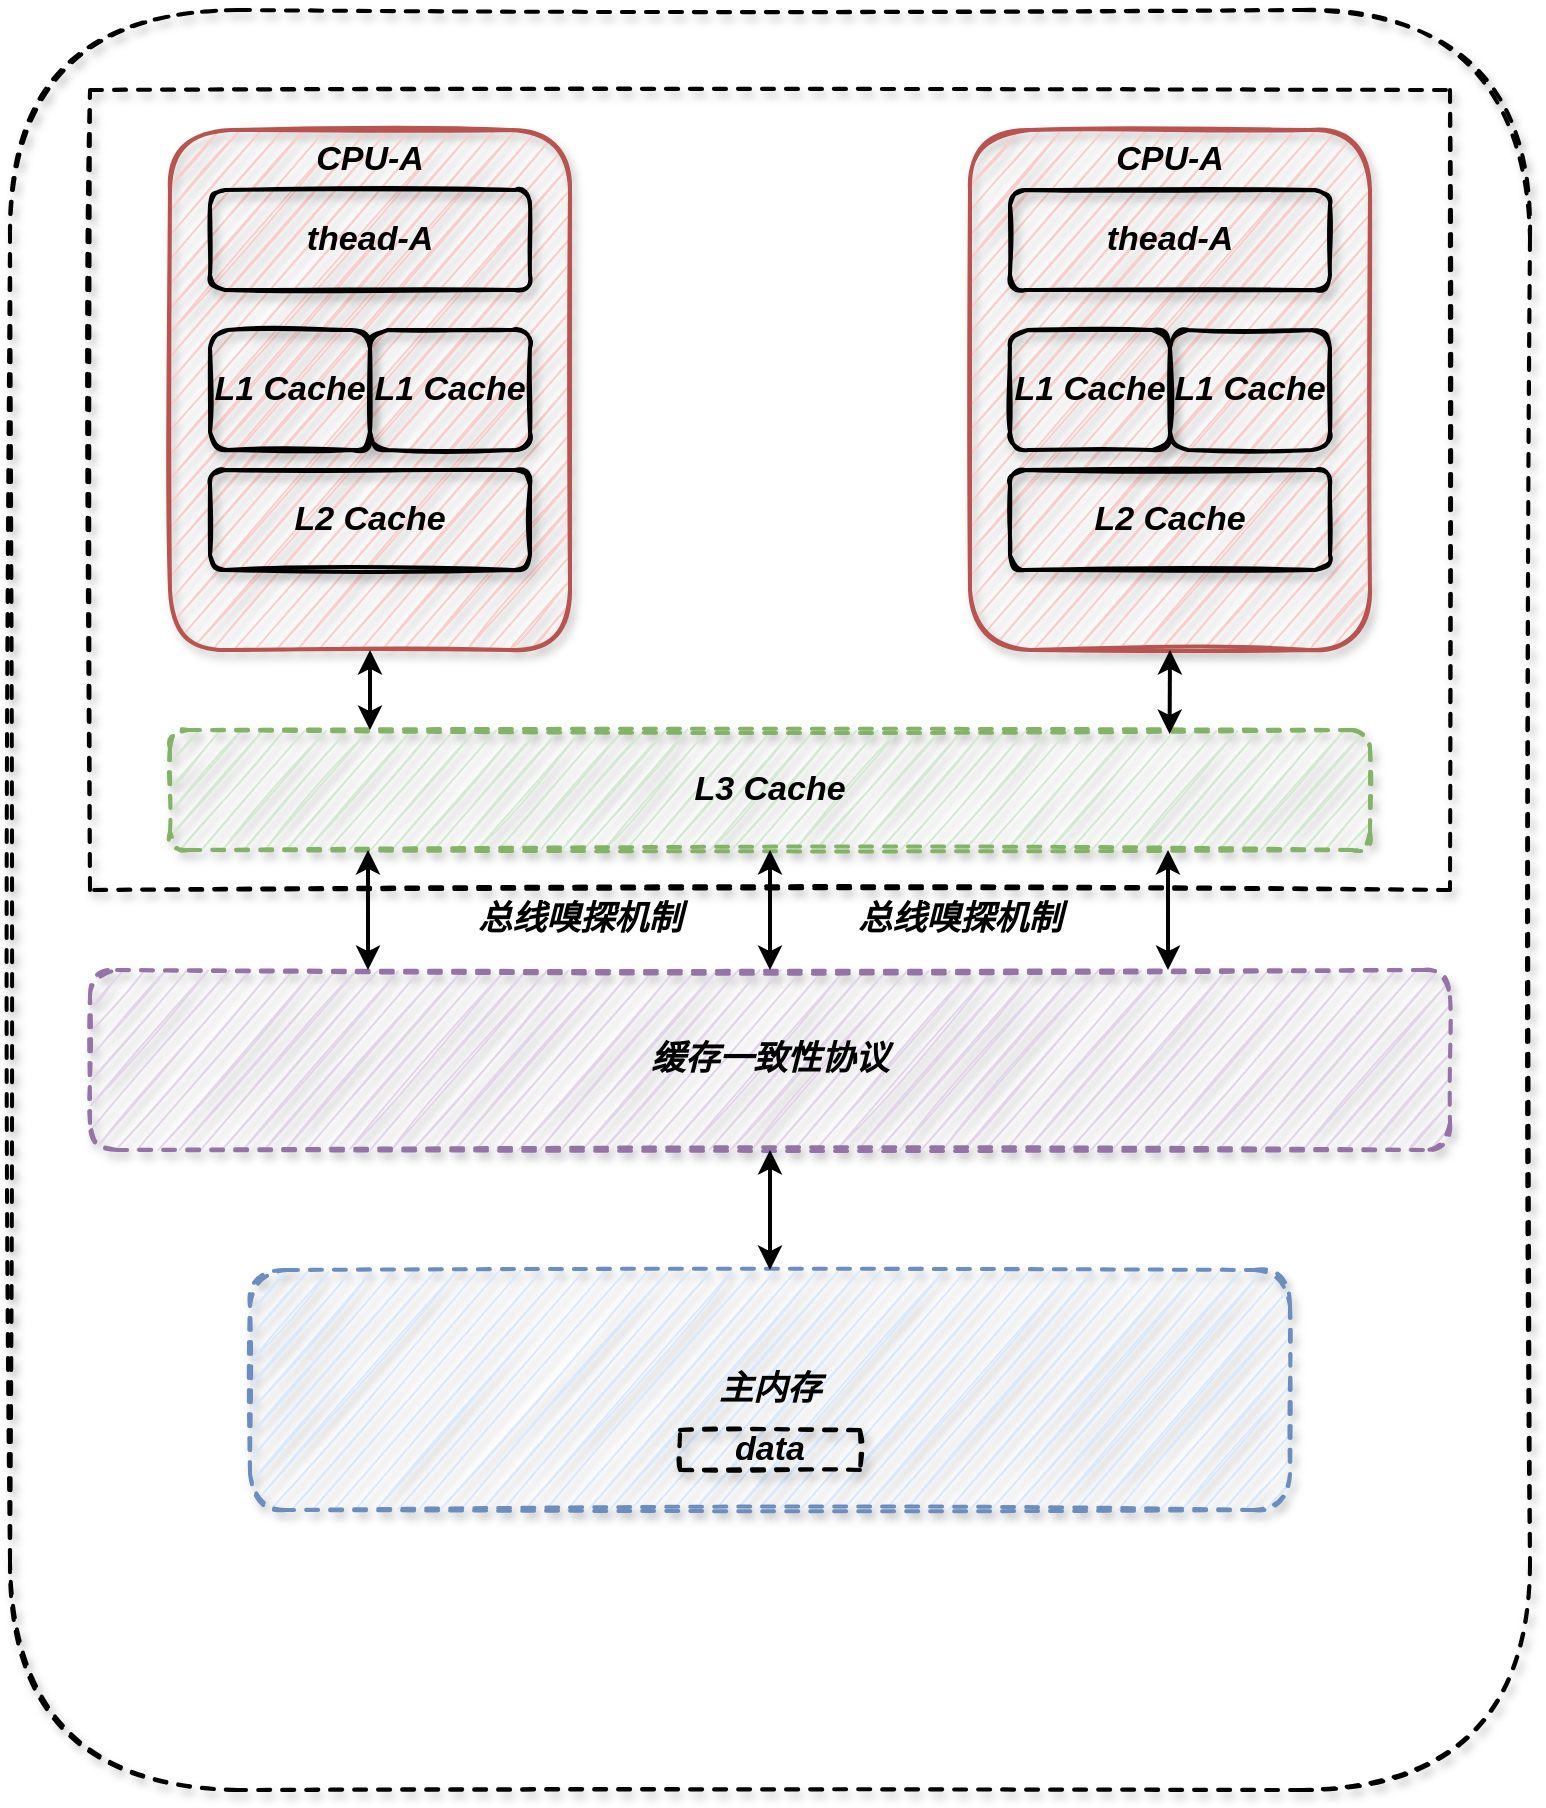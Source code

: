 <mxfile version="17.4.6" type="github">
  <diagram id="c16zPhkMOsYx8Pd9JfSY" name="Page-1">
    <mxGraphModel dx="2249" dy="1931" grid="1" gridSize="10" guides="1" tooltips="1" connect="1" arrows="1" fold="1" page="1" pageScale="1" pageWidth="827" pageHeight="1169" math="0" shadow="0">
      <root>
        <mxCell id="0" />
        <mxCell id="1" parent="0" />
        <mxCell id="fohkbhz7AOHdn0SM_CYz-6" value="" style="rounded=1;whiteSpace=wrap;html=1;dashed=1;shadow=1;sketch=1;strokeWidth=2;fillColor=none;" vertex="1" parent="1">
          <mxGeometry x="-80" y="-80" width="760" height="890" as="geometry" />
        </mxCell>
        <mxCell id="fohkbhz7AOHdn0SM_CYz-13" value="" style="rounded=0;whiteSpace=wrap;html=1;shadow=1;sketch=1;strokeWidth=2;fillColor=none;dashed=1;" vertex="1" parent="1">
          <mxGeometry x="-40" y="-40" width="680" height="400" as="geometry" />
        </mxCell>
        <mxCell id="fohkbhz7AOHdn0SM_CYz-7" value="" style="rounded=1;whiteSpace=wrap;html=1;shadow=1;sketch=1;strokeWidth=2;fillColor=#f8cecc;fontSize=17;fontStyle=3;strokeColor=#b85450;" vertex="1" parent="1">
          <mxGeometry y="-20" width="200" height="260" as="geometry" />
        </mxCell>
        <mxCell id="fohkbhz7AOHdn0SM_CYz-8" value="thead-A" style="rounded=1;whiteSpace=wrap;html=1;shadow=1;sketch=1;strokeWidth=2;fillColor=none;fontSize=17;fontStyle=3" vertex="1" parent="1">
          <mxGeometry x="20" y="10" width="160" height="50" as="geometry" />
        </mxCell>
        <mxCell id="fohkbhz7AOHdn0SM_CYz-9" value="CPU-A" style="text;html=1;strokeColor=none;fillColor=none;align=center;verticalAlign=middle;whiteSpace=wrap;rounded=0;shadow=1;sketch=1;fontSize=17;fontStyle=3" vertex="1" parent="1">
          <mxGeometry x="70" y="-20" width="60" height="30" as="geometry" />
        </mxCell>
        <mxCell id="fohkbhz7AOHdn0SM_CYz-10" value="L1 Cache" style="rounded=1;whiteSpace=wrap;html=1;shadow=1;sketch=1;strokeWidth=2;fillColor=none;fontSize=17;fontStyle=3" vertex="1" parent="1">
          <mxGeometry x="20" y="80" width="80" height="60" as="geometry" />
        </mxCell>
        <mxCell id="fohkbhz7AOHdn0SM_CYz-11" value="&lt;span style=&quot;font-size: 17px;&quot;&gt;L1 Cache&lt;/span&gt;" style="rounded=1;whiteSpace=wrap;html=1;shadow=1;sketch=1;strokeWidth=2;fillColor=none;fontSize=17;fontStyle=3" vertex="1" parent="1">
          <mxGeometry x="100" y="80" width="80" height="60" as="geometry" />
        </mxCell>
        <mxCell id="fohkbhz7AOHdn0SM_CYz-12" value="L2 Cache" style="rounded=1;whiteSpace=wrap;html=1;shadow=1;sketch=1;strokeWidth=2;fillColor=none;fontSize=17;fontStyle=3" vertex="1" parent="1">
          <mxGeometry x="20" y="150" width="160" height="50" as="geometry" />
        </mxCell>
        <mxCell id="fohkbhz7AOHdn0SM_CYz-14" value="" style="rounded=1;whiteSpace=wrap;html=1;shadow=1;sketch=1;strokeWidth=2;fillColor=#f8cecc;fontSize=17;fontStyle=3;strokeColor=#b85450;" vertex="1" parent="1">
          <mxGeometry x="400" y="-20" width="200" height="260" as="geometry" />
        </mxCell>
        <mxCell id="fohkbhz7AOHdn0SM_CYz-15" value="thead-A" style="rounded=1;whiteSpace=wrap;html=1;shadow=1;sketch=1;strokeWidth=2;fillColor=none;fontSize=17;fontStyle=3" vertex="1" parent="1">
          <mxGeometry x="420" y="10" width="160" height="50" as="geometry" />
        </mxCell>
        <mxCell id="fohkbhz7AOHdn0SM_CYz-16" value="CPU-A" style="text;html=1;strokeColor=none;fillColor=none;align=center;verticalAlign=middle;whiteSpace=wrap;rounded=0;shadow=1;sketch=1;fontSize=17;fontStyle=3" vertex="1" parent="1">
          <mxGeometry x="470" y="-20" width="60" height="30" as="geometry" />
        </mxCell>
        <mxCell id="fohkbhz7AOHdn0SM_CYz-17" value="L1 Cache" style="rounded=1;whiteSpace=wrap;html=1;shadow=1;sketch=1;strokeWidth=2;fillColor=none;fontSize=17;fontStyle=3" vertex="1" parent="1">
          <mxGeometry x="420" y="80" width="80" height="60" as="geometry" />
        </mxCell>
        <mxCell id="fohkbhz7AOHdn0SM_CYz-18" value="&lt;span style=&quot;font-size: 17px;&quot;&gt;L1 Cache&lt;/span&gt;" style="rounded=1;whiteSpace=wrap;html=1;shadow=1;sketch=1;strokeWidth=2;fillColor=none;fontSize=17;fontStyle=3" vertex="1" parent="1">
          <mxGeometry x="500" y="80" width="80" height="60" as="geometry" />
        </mxCell>
        <mxCell id="fohkbhz7AOHdn0SM_CYz-19" value="L2 Cache" style="rounded=1;whiteSpace=wrap;html=1;shadow=1;sketch=1;strokeWidth=2;fillColor=none;fontSize=17;fontStyle=3" vertex="1" parent="1">
          <mxGeometry x="420" y="150" width="160" height="50" as="geometry" />
        </mxCell>
        <mxCell id="fohkbhz7AOHdn0SM_CYz-20" value="L3 Cache" style="rounded=1;whiteSpace=wrap;html=1;shadow=1;dashed=1;sketch=1;strokeWidth=2;fillColor=#d5e8d4;fontSize=17;fontStyle=3;strokeColor=#82b366;" vertex="1" parent="1">
          <mxGeometry y="280" width="600" height="60" as="geometry" />
        </mxCell>
        <mxCell id="fohkbhz7AOHdn0SM_CYz-21" value="缓存一致性协议" style="rounded=1;whiteSpace=wrap;html=1;shadow=1;dashed=1;sketch=1;strokeWidth=2;fillColor=#e1d5e7;fontSize=17;fontStyle=3;strokeColor=#9673a6;" vertex="1" parent="1">
          <mxGeometry x="-40" y="400" width="680" height="90" as="geometry" />
        </mxCell>
        <mxCell id="fohkbhz7AOHdn0SM_CYz-22" value="主内存" style="rounded=1;whiteSpace=wrap;html=1;shadow=1;dashed=1;sketch=1;strokeWidth=2;fillColor=#dae8fc;fontSize=17;fontStyle=3;strokeColor=#6c8ebf;" vertex="1" parent="1">
          <mxGeometry x="40" y="550" width="520" height="120" as="geometry" />
        </mxCell>
        <mxCell id="fohkbhz7AOHdn0SM_CYz-23" value="" style="endArrow=classic;startArrow=classic;html=1;rounded=0;fontSize=17;entryX=0.5;entryY=1;entryDx=0;entryDy=0;strokeWidth=2;" edge="1" parent="1" target="fohkbhz7AOHdn0SM_CYz-7">
          <mxGeometry width="50" height="50" relative="1" as="geometry">
            <mxPoint x="100" y="280" as="sourcePoint" />
            <mxPoint x="120" y="240" as="targetPoint" />
          </mxGeometry>
        </mxCell>
        <mxCell id="fohkbhz7AOHdn0SM_CYz-24" value="" style="endArrow=classic;startArrow=classic;html=1;rounded=1;fontSize=17;entryX=0.5;entryY=1;entryDx=0;entryDy=0;exitX=0.833;exitY=0.033;exitDx=0;exitDy=0;exitPerimeter=0;strokeWidth=2;targetPerimeterSpacing=0;endSize=6;" edge="1" parent="1" source="fohkbhz7AOHdn0SM_CYz-20" target="fohkbhz7AOHdn0SM_CYz-14">
          <mxGeometry width="50" height="50" relative="1" as="geometry">
            <mxPoint x="470" y="290" as="sourcePoint" />
            <mxPoint x="520" y="240" as="targetPoint" />
          </mxGeometry>
        </mxCell>
        <mxCell id="fohkbhz7AOHdn0SM_CYz-25" value="" style="endArrow=classic;startArrow=classic;html=1;rounded=0;fontSize=17;entryX=0.5;entryY=1;entryDx=0;entryDy=0;strokeWidth=2;exitX=0.5;exitY=0;exitDx=0;exitDy=0;" edge="1" parent="1" source="fohkbhz7AOHdn0SM_CYz-21" target="fohkbhz7AOHdn0SM_CYz-20">
          <mxGeometry width="50" height="50" relative="1" as="geometry">
            <mxPoint x="110" y="290" as="sourcePoint" />
            <mxPoint x="110" y="250" as="targetPoint" />
          </mxGeometry>
        </mxCell>
        <mxCell id="fohkbhz7AOHdn0SM_CYz-27" value="" style="endArrow=classic;startArrow=classic;html=1;rounded=1;fontSize=17;endSize=6;targetPerimeterSpacing=0;strokeWidth=2;entryX=0.5;entryY=1;entryDx=0;entryDy=0;exitX=0.5;exitY=0;exitDx=0;exitDy=0;" edge="1" parent="1" source="fohkbhz7AOHdn0SM_CYz-22" target="fohkbhz7AOHdn0SM_CYz-21">
          <mxGeometry width="50" height="50" relative="1" as="geometry">
            <mxPoint x="280" y="550" as="sourcePoint" />
            <mxPoint x="330" y="500" as="targetPoint" />
          </mxGeometry>
        </mxCell>
        <mxCell id="fohkbhz7AOHdn0SM_CYz-28" value="" style="endArrow=classic;startArrow=classic;html=1;rounded=0;fontSize=17;entryX=0.5;entryY=1;entryDx=0;entryDy=0;strokeWidth=2;exitX=0.5;exitY=0;exitDx=0;exitDy=0;" edge="1" parent="1">
          <mxGeometry width="50" height="50" relative="1" as="geometry">
            <mxPoint x="499" y="400" as="sourcePoint" />
            <mxPoint x="499" y="340" as="targetPoint" />
          </mxGeometry>
        </mxCell>
        <mxCell id="fohkbhz7AOHdn0SM_CYz-29" value="" style="endArrow=classic;startArrow=classic;html=1;rounded=0;fontSize=17;entryX=0.5;entryY=1;entryDx=0;entryDy=0;strokeWidth=2;exitX=0.5;exitY=0;exitDx=0;exitDy=0;" edge="1" parent="1">
          <mxGeometry width="50" height="50" relative="1" as="geometry">
            <mxPoint x="99" y="400" as="sourcePoint" />
            <mxPoint x="99" y="340" as="targetPoint" />
          </mxGeometry>
        </mxCell>
        <mxCell id="fohkbhz7AOHdn0SM_CYz-30" value="总线嗅探机制" style="text;html=1;strokeColor=none;fillColor=none;align=center;verticalAlign=middle;whiteSpace=wrap;rounded=0;shadow=1;dashed=1;sketch=1;fontSize=17;fontStyle=3" vertex="1" parent="1">
          <mxGeometry x="150" y="360" width="110" height="30" as="geometry" />
        </mxCell>
        <mxCell id="fohkbhz7AOHdn0SM_CYz-31" value="总线嗅探机制" style="text;html=1;strokeColor=none;fillColor=none;align=center;verticalAlign=middle;whiteSpace=wrap;rounded=0;shadow=1;dashed=1;sketch=1;fontSize=17;fontStyle=3" vertex="1" parent="1">
          <mxGeometry x="340" y="360" width="110" height="30" as="geometry" />
        </mxCell>
        <mxCell id="fohkbhz7AOHdn0SM_CYz-33" value="data" style="rounded=0;whiteSpace=wrap;html=1;shadow=1;dashed=1;sketch=1;fontSize=17;strokeWidth=2;fillColor=none;fontStyle=3" vertex="1" parent="1">
          <mxGeometry x="255" y="630" width="90" height="20" as="geometry" />
        </mxCell>
      </root>
    </mxGraphModel>
  </diagram>
</mxfile>
